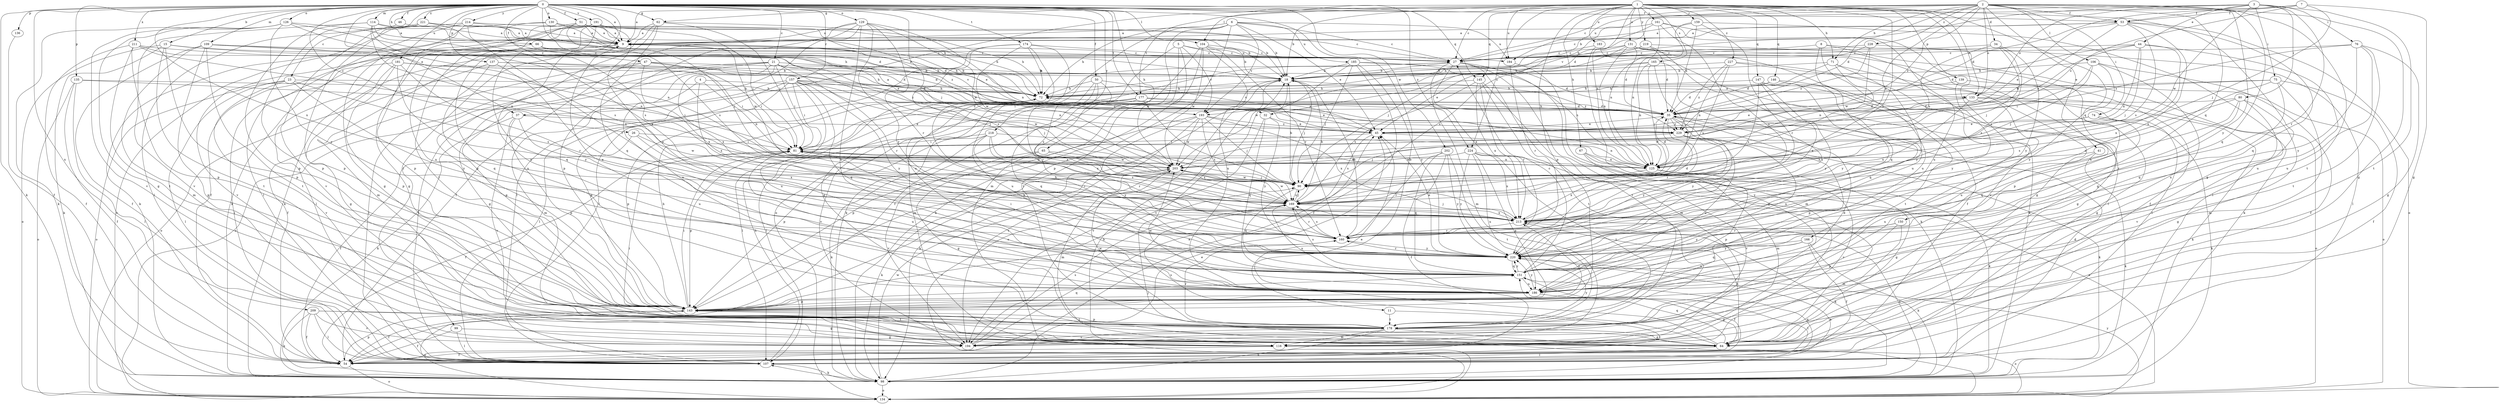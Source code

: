 strict digraph  {
0;
1;
2;
3;
4;
5;
6;
7;
8;
9;
11;
15;
18;
21;
23;
26;
27;
32;
34;
35;
37;
41;
44;
45;
46;
47;
50;
51;
53;
54;
62;
64;
65;
66;
67;
71;
72;
74;
75;
76;
80;
81;
90;
98;
99;
104;
106;
107;
109;
114;
116;
125;
126;
129;
130;
131;
133;
134;
135;
136;
137;
139;
143;
145;
146;
147;
150;
151;
157;
159;
160;
161;
165;
166;
169;
174;
177;
178;
181;
183;
184;
185;
186;
191;
193;
194;
202;
203;
209;
211;
213;
214;
218;
219;
220;
221;
224;
227;
228;
229;
0 -> 9  [label=a];
0 -> 11  [label=b];
0 -> 15  [label=b];
0 -> 21  [label=c];
0 -> 23  [label=c];
0 -> 26  [label=c];
0 -> 32  [label=d];
0 -> 37  [label=e];
0 -> 46  [label=f];
0 -> 47  [label=f];
0 -> 50  [label=f];
0 -> 51  [label=f];
0 -> 53  [label=f];
0 -> 62  [label=g];
0 -> 65  [label=h];
0 -> 66  [label=h];
0 -> 90  [label=j];
0 -> 98  [label=k];
0 -> 99  [label=l];
0 -> 104  [label=l];
0 -> 109  [label=m];
0 -> 114  [label=m];
0 -> 126  [label=o];
0 -> 129  [label=o];
0 -> 130  [label=o];
0 -> 135  [label=p];
0 -> 136  [label=p];
0 -> 137  [label=p];
0 -> 145  [label=q];
0 -> 157  [label=r];
0 -> 174  [label=t];
0 -> 177  [label=t];
0 -> 181  [label=u];
0 -> 191  [label=v];
0 -> 202  [label=w];
0 -> 209  [label=x];
0 -> 211  [label=x];
0 -> 213  [label=x];
0 -> 214  [label=y];
0 -> 218  [label=y];
0 -> 221  [label=z];
0 -> 224  [label=z];
1 -> 18  [label=b];
1 -> 27  [label=c];
1 -> 37  [label=e];
1 -> 62  [label=g];
1 -> 64  [label=g];
1 -> 67  [label=h];
1 -> 71  [label=h];
1 -> 125  [label=n];
1 -> 131  [label=o];
1 -> 133  [label=o];
1 -> 139  [label=p];
1 -> 143  [label=p];
1 -> 145  [label=q];
1 -> 146  [label=q];
1 -> 147  [label=q];
1 -> 150  [label=q];
1 -> 159  [label=r];
1 -> 161  [label=s];
1 -> 165  [label=s];
1 -> 166  [label=s];
1 -> 169  [label=s];
1 -> 177  [label=t];
1 -> 183  [label=u];
1 -> 184  [label=u];
1 -> 219  [label=y];
1 -> 224  [label=z];
1 -> 227  [label=z];
2 -> 9  [label=a];
2 -> 27  [label=c];
2 -> 32  [label=d];
2 -> 34  [label=d];
2 -> 35  [label=d];
2 -> 41  [label=e];
2 -> 53  [label=f];
2 -> 64  [label=g];
2 -> 71  [label=h];
2 -> 74  [label=i];
2 -> 104  [label=l];
2 -> 106  [label=l];
2 -> 125  [label=n];
2 -> 133  [label=o];
2 -> 150  [label=q];
2 -> 151  [label=q];
2 -> 178  [label=t];
2 -> 220  [label=y];
2 -> 228  [label=z];
2 -> 229  [label=z];
3 -> 44  [label=e];
3 -> 53  [label=f];
3 -> 75  [label=i];
3 -> 76  [label=i];
3 -> 80  [label=i];
3 -> 133  [label=o];
3 -> 160  [label=r];
3 -> 178  [label=t];
3 -> 184  [label=u];
3 -> 193  [label=v];
3 -> 203  [label=w];
4 -> 125  [label=n];
4 -> 133  [label=o];
4 -> 143  [label=p];
4 -> 213  [label=x];
5 -> 27  [label=c];
5 -> 98  [label=k];
5 -> 178  [label=t];
5 -> 184  [label=u];
5 -> 193  [label=v];
5 -> 203  [label=w];
6 -> 9  [label=a];
6 -> 27  [label=c];
6 -> 45  [label=e];
6 -> 72  [label=h];
6 -> 116  [label=m];
6 -> 134  [label=o];
6 -> 143  [label=p];
6 -> 184  [label=u];
6 -> 185  [label=u];
6 -> 193  [label=v];
7 -> 18  [label=b];
7 -> 35  [label=d];
7 -> 53  [label=f];
7 -> 64  [label=g];
7 -> 90  [label=j];
7 -> 229  [label=z];
8 -> 27  [label=c];
8 -> 54  [label=f];
8 -> 98  [label=k];
8 -> 151  [label=q];
8 -> 186  [label=u];
9 -> 27  [label=c];
9 -> 72  [label=h];
9 -> 107  [label=l];
9 -> 116  [label=m];
9 -> 151  [label=q];
9 -> 186  [label=u];
9 -> 193  [label=v];
9 -> 203  [label=w];
11 -> 107  [label=l];
11 -> 178  [label=t];
15 -> 27  [label=c];
15 -> 45  [label=e];
15 -> 98  [label=k];
15 -> 134  [label=o];
15 -> 143  [label=p];
15 -> 178  [label=t];
18 -> 72  [label=h];
18 -> 90  [label=j];
18 -> 134  [label=o];
18 -> 193  [label=v];
18 -> 194  [label=v];
18 -> 229  [label=z];
21 -> 18  [label=b];
21 -> 64  [label=g];
21 -> 81  [label=i];
21 -> 90  [label=j];
21 -> 107  [label=l];
21 -> 125  [label=n];
21 -> 134  [label=o];
21 -> 160  [label=r];
21 -> 186  [label=u];
21 -> 213  [label=x];
23 -> 72  [label=h];
23 -> 107  [label=l];
23 -> 134  [label=o];
23 -> 169  [label=s];
23 -> 194  [label=v];
23 -> 220  [label=y];
26 -> 54  [label=f];
26 -> 81  [label=i];
26 -> 203  [label=w];
26 -> 213  [label=x];
27 -> 18  [label=b];
27 -> 64  [label=g];
27 -> 81  [label=i];
27 -> 98  [label=k];
27 -> 116  [label=m];
27 -> 178  [label=t];
27 -> 213  [label=x];
32 -> 45  [label=e];
32 -> 151  [label=q];
32 -> 194  [label=v];
32 -> 220  [label=y];
34 -> 27  [label=c];
34 -> 90  [label=j];
34 -> 125  [label=n];
34 -> 213  [label=x];
34 -> 220  [label=y];
35 -> 45  [label=e];
35 -> 72  [label=h];
35 -> 143  [label=p];
35 -> 160  [label=r];
35 -> 186  [label=u];
35 -> 220  [label=y];
35 -> 229  [label=z];
37 -> 45  [label=e];
37 -> 98  [label=k];
37 -> 143  [label=p];
37 -> 186  [label=u];
37 -> 194  [label=v];
41 -> 98  [label=k];
41 -> 125  [label=n];
41 -> 186  [label=u];
44 -> 27  [label=c];
44 -> 35  [label=d];
44 -> 45  [label=e];
44 -> 90  [label=j];
44 -> 125  [label=n];
44 -> 186  [label=u];
44 -> 213  [label=x];
45 -> 81  [label=i];
45 -> 125  [label=n];
45 -> 169  [label=s];
46 -> 9  [label=a];
46 -> 143  [label=p];
47 -> 18  [label=b];
47 -> 54  [label=f];
47 -> 81  [label=i];
47 -> 107  [label=l];
47 -> 213  [label=x];
47 -> 229  [label=z];
50 -> 45  [label=e];
50 -> 72  [label=h];
50 -> 116  [label=m];
50 -> 160  [label=r];
50 -> 169  [label=s];
50 -> 186  [label=u];
51 -> 9  [label=a];
51 -> 18  [label=b];
51 -> 27  [label=c];
51 -> 45  [label=e];
51 -> 90  [label=j];
51 -> 143  [label=p];
51 -> 169  [label=s];
51 -> 186  [label=u];
53 -> 9  [label=a];
53 -> 18  [label=b];
53 -> 45  [label=e];
53 -> 81  [label=i];
53 -> 134  [label=o];
53 -> 151  [label=q];
53 -> 169  [label=s];
53 -> 213  [label=x];
54 -> 134  [label=o];
54 -> 143  [label=p];
62 -> 9  [label=a];
62 -> 72  [label=h];
62 -> 81  [label=i];
62 -> 98  [label=k];
62 -> 143  [label=p];
62 -> 151  [label=q];
64 -> 45  [label=e];
64 -> 81  [label=i];
64 -> 107  [label=l];
64 -> 151  [label=q];
64 -> 169  [label=s];
64 -> 213  [label=x];
65 -> 64  [label=g];
65 -> 169  [label=s];
65 -> 194  [label=v];
65 -> 203  [label=w];
66 -> 27  [label=c];
66 -> 72  [label=h];
66 -> 194  [label=v];
67 -> 98  [label=k];
67 -> 116  [label=m];
67 -> 125  [label=n];
67 -> 194  [label=v];
71 -> 18  [label=b];
71 -> 35  [label=d];
71 -> 125  [label=n];
71 -> 143  [label=p];
71 -> 220  [label=y];
72 -> 35  [label=d];
72 -> 107  [label=l];
72 -> 143  [label=p];
74 -> 45  [label=e];
74 -> 98  [label=k];
74 -> 151  [label=q];
74 -> 203  [label=w];
75 -> 35  [label=d];
75 -> 54  [label=f];
75 -> 72  [label=h];
75 -> 116  [label=m];
75 -> 151  [label=q];
75 -> 213  [label=x];
76 -> 27  [label=c];
76 -> 64  [label=g];
76 -> 178  [label=t];
76 -> 186  [label=u];
76 -> 220  [label=y];
76 -> 229  [label=z];
80 -> 35  [label=d];
80 -> 64  [label=g];
80 -> 160  [label=r];
80 -> 169  [label=s];
80 -> 194  [label=v];
80 -> 213  [label=x];
81 -> 27  [label=c];
81 -> 54  [label=f];
81 -> 125  [label=n];
81 -> 143  [label=p];
81 -> 169  [label=s];
81 -> 186  [label=u];
81 -> 203  [label=w];
90 -> 18  [label=b];
90 -> 151  [label=q];
90 -> 169  [label=s];
90 -> 203  [label=w];
98 -> 45  [label=e];
98 -> 107  [label=l];
98 -> 134  [label=o];
98 -> 203  [label=w];
98 -> 213  [label=x];
99 -> 54  [label=f];
99 -> 64  [label=g];
99 -> 107  [label=l];
104 -> 18  [label=b];
104 -> 27  [label=c];
104 -> 54  [label=f];
104 -> 98  [label=k];
104 -> 160  [label=r];
104 -> 186  [label=u];
104 -> 203  [label=w];
106 -> 18  [label=b];
106 -> 54  [label=f];
106 -> 81  [label=i];
106 -> 90  [label=j];
106 -> 186  [label=u];
106 -> 220  [label=y];
107 -> 35  [label=d];
107 -> 72  [label=h];
107 -> 98  [label=k];
107 -> 151  [label=q];
109 -> 27  [label=c];
109 -> 35  [label=d];
109 -> 54  [label=f];
109 -> 64  [label=g];
109 -> 116  [label=m];
109 -> 125  [label=n];
109 -> 178  [label=t];
114 -> 9  [label=a];
114 -> 27  [label=c];
114 -> 143  [label=p];
114 -> 169  [label=s];
114 -> 194  [label=v];
114 -> 213  [label=x];
114 -> 229  [label=z];
116 -> 54  [label=f];
125 -> 35  [label=d];
125 -> 64  [label=g];
125 -> 143  [label=p];
125 -> 194  [label=v];
125 -> 213  [label=x];
126 -> 9  [label=a];
126 -> 64  [label=g];
126 -> 72  [label=h];
126 -> 98  [label=k];
126 -> 125  [label=n];
126 -> 194  [label=v];
126 -> 220  [label=y];
129 -> 9  [label=a];
129 -> 54  [label=f];
129 -> 107  [label=l];
129 -> 125  [label=n];
129 -> 143  [label=p];
129 -> 160  [label=r];
129 -> 186  [label=u];
129 -> 203  [label=w];
129 -> 220  [label=y];
130 -> 9  [label=a];
130 -> 35  [label=d];
130 -> 72  [label=h];
130 -> 98  [label=k];
130 -> 169  [label=s];
131 -> 27  [label=c];
131 -> 35  [label=d];
131 -> 54  [label=f];
131 -> 90  [label=j];
131 -> 107  [label=l];
131 -> 125  [label=n];
131 -> 169  [label=s];
131 -> 194  [label=v];
133 -> 35  [label=d];
133 -> 45  [label=e];
133 -> 98  [label=k];
133 -> 134  [label=o];
133 -> 186  [label=u];
133 -> 213  [label=x];
134 -> 18  [label=b];
134 -> 90  [label=j];
134 -> 220  [label=y];
135 -> 54  [label=f];
135 -> 72  [label=h];
135 -> 81  [label=i];
135 -> 107  [label=l];
135 -> 134  [label=o];
136 -> 54  [label=f];
137 -> 18  [label=b];
137 -> 81  [label=i];
137 -> 134  [label=o];
137 -> 151  [label=q];
137 -> 160  [label=r];
139 -> 72  [label=h];
139 -> 134  [label=o];
139 -> 220  [label=y];
143 -> 18  [label=b];
143 -> 35  [label=d];
143 -> 54  [label=f];
143 -> 72  [label=h];
143 -> 81  [label=i];
143 -> 134  [label=o];
143 -> 151  [label=q];
143 -> 160  [label=r];
143 -> 178  [label=t];
143 -> 213  [label=x];
145 -> 72  [label=h];
145 -> 116  [label=m];
145 -> 160  [label=r];
145 -> 169  [label=s];
145 -> 178  [label=t];
145 -> 213  [label=x];
146 -> 35  [label=d];
146 -> 64  [label=g];
146 -> 72  [label=h];
146 -> 220  [label=y];
147 -> 72  [label=h];
147 -> 151  [label=q];
147 -> 169  [label=s];
147 -> 178  [label=t];
147 -> 213  [label=x];
147 -> 220  [label=y];
150 -> 116  [label=m];
150 -> 143  [label=p];
150 -> 160  [label=r];
150 -> 220  [label=y];
151 -> 9  [label=a];
151 -> 27  [label=c];
151 -> 54  [label=f];
151 -> 169  [label=s];
151 -> 186  [label=u];
151 -> 220  [label=y];
157 -> 72  [label=h];
157 -> 81  [label=i];
157 -> 90  [label=j];
157 -> 107  [label=l];
157 -> 116  [label=m];
157 -> 143  [label=p];
157 -> 151  [label=q];
157 -> 186  [label=u];
157 -> 203  [label=w];
157 -> 220  [label=y];
157 -> 229  [label=z];
159 -> 9  [label=a];
159 -> 35  [label=d];
159 -> 107  [label=l];
159 -> 125  [label=n];
159 -> 160  [label=r];
160 -> 18  [label=b];
160 -> 169  [label=s];
160 -> 220  [label=y];
161 -> 9  [label=a];
161 -> 27  [label=c];
161 -> 64  [label=g];
161 -> 125  [label=n];
161 -> 186  [label=u];
161 -> 213  [label=x];
165 -> 18  [label=b];
165 -> 45  [label=e];
165 -> 90  [label=j];
165 -> 125  [label=n];
165 -> 169  [label=s];
165 -> 220  [label=y];
166 -> 54  [label=f];
166 -> 98  [label=k];
166 -> 151  [label=q];
166 -> 186  [label=u];
166 -> 220  [label=y];
169 -> 18  [label=b];
169 -> 90  [label=j];
169 -> 160  [label=r];
169 -> 186  [label=u];
169 -> 203  [label=w];
169 -> 213  [label=x];
174 -> 27  [label=c];
174 -> 64  [label=g];
174 -> 72  [label=h];
174 -> 107  [label=l];
174 -> 169  [label=s];
174 -> 186  [label=u];
174 -> 203  [label=w];
177 -> 35  [label=d];
177 -> 45  [label=e];
177 -> 90  [label=j];
177 -> 107  [label=l];
177 -> 151  [label=q];
177 -> 194  [label=v];
177 -> 213  [label=x];
178 -> 64  [label=g];
178 -> 98  [label=k];
178 -> 116  [label=m];
178 -> 134  [label=o];
178 -> 143  [label=p];
178 -> 160  [label=r];
178 -> 194  [label=v];
178 -> 203  [label=w];
178 -> 220  [label=y];
181 -> 18  [label=b];
181 -> 35  [label=d];
181 -> 64  [label=g];
181 -> 72  [label=h];
181 -> 107  [label=l];
181 -> 143  [label=p];
181 -> 160  [label=r];
181 -> 220  [label=y];
183 -> 27  [label=c];
183 -> 98  [label=k];
183 -> 194  [label=v];
184 -> 116  [label=m];
184 -> 160  [label=r];
185 -> 18  [label=b];
185 -> 35  [label=d];
185 -> 54  [label=f];
185 -> 90  [label=j];
185 -> 125  [label=n];
185 -> 203  [label=w];
185 -> 220  [label=y];
186 -> 64  [label=g];
186 -> 107  [label=l];
186 -> 143  [label=p];
186 -> 203  [label=w];
186 -> 220  [label=y];
191 -> 9  [label=a];
191 -> 18  [label=b];
191 -> 54  [label=f];
191 -> 64  [label=g];
191 -> 81  [label=i];
191 -> 98  [label=k];
191 -> 178  [label=t];
191 -> 186  [label=u];
191 -> 220  [label=y];
193 -> 9  [label=a];
193 -> 90  [label=j];
193 -> 98  [label=k];
193 -> 143  [label=p];
193 -> 169  [label=s];
193 -> 194  [label=v];
193 -> 203  [label=w];
193 -> 213  [label=x];
193 -> 229  [label=z];
194 -> 45  [label=e];
194 -> 169  [label=s];
202 -> 54  [label=f];
202 -> 151  [label=q];
202 -> 160  [label=r];
202 -> 178  [label=t];
202 -> 203  [label=w];
202 -> 220  [label=y];
203 -> 90  [label=j];
203 -> 98  [label=k];
203 -> 116  [label=m];
209 -> 54  [label=f];
209 -> 64  [label=g];
209 -> 98  [label=k];
209 -> 107  [label=l];
209 -> 178  [label=t];
209 -> 194  [label=v];
211 -> 27  [label=c];
211 -> 35  [label=d];
211 -> 54  [label=f];
211 -> 125  [label=n];
211 -> 143  [label=p];
211 -> 178  [label=t];
213 -> 35  [label=d];
213 -> 81  [label=i];
213 -> 90  [label=j];
213 -> 98  [label=k];
213 -> 160  [label=r];
214 -> 9  [label=a];
214 -> 18  [label=b];
214 -> 64  [label=g];
214 -> 107  [label=l];
214 -> 134  [label=o];
214 -> 160  [label=r];
218 -> 81  [label=i];
218 -> 90  [label=j];
218 -> 98  [label=k];
218 -> 143  [label=p];
218 -> 160  [label=r];
218 -> 169  [label=s];
218 -> 220  [label=y];
219 -> 27  [label=c];
219 -> 35  [label=d];
219 -> 64  [label=g];
219 -> 72  [label=h];
219 -> 186  [label=u];
220 -> 45  [label=e];
220 -> 72  [label=h];
220 -> 81  [label=i];
220 -> 98  [label=k];
220 -> 151  [label=q];
220 -> 160  [label=r];
221 -> 9  [label=a];
221 -> 18  [label=b];
221 -> 107  [label=l];
221 -> 143  [label=p];
221 -> 194  [label=v];
221 -> 213  [label=x];
224 -> 134  [label=o];
224 -> 143  [label=p];
224 -> 178  [label=t];
224 -> 186  [label=u];
224 -> 203  [label=w];
224 -> 213  [label=x];
224 -> 220  [label=y];
227 -> 18  [label=b];
227 -> 64  [label=g];
227 -> 107  [label=l];
227 -> 125  [label=n];
227 -> 169  [label=s];
227 -> 229  [label=z];
228 -> 27  [label=c];
228 -> 72  [label=h];
228 -> 107  [label=l];
228 -> 203  [label=w];
228 -> 229  [label=z];
229 -> 90  [label=j];
229 -> 98  [label=k];
229 -> 186  [label=u];
229 -> 220  [label=y];
}
